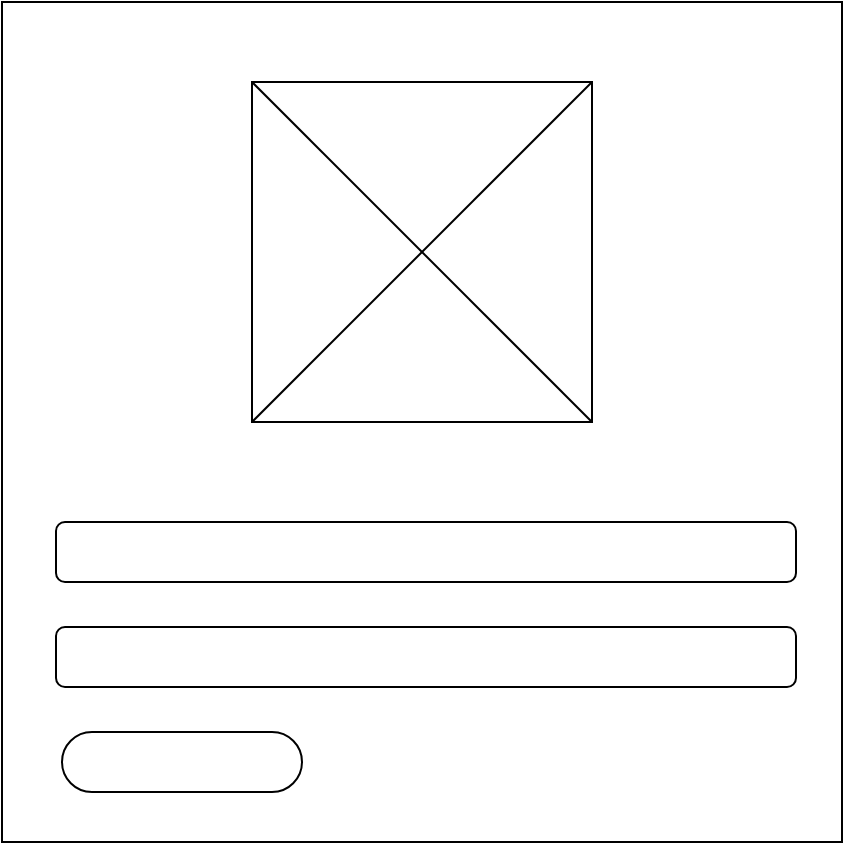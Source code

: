<mxfile version="12.0.0" type="device" pages="1"><diagram id="bOcs2FguVcs4mru72HQ1" name="Page-1"><mxGraphModel dx="1278" dy="541" grid="1" gridSize="10" guides="1" tooltips="1" connect="1" arrows="1" fold="1" page="1" pageScale="1" pageWidth="827" pageHeight="1169" math="0" shadow="0"><root><mxCell id="0"/><mxCell id="1" parent="0"/><mxCell id="He-aDNuxaOPvin49SI0e-1" value="" style="whiteSpace=wrap;html=1;aspect=fixed;" vertex="1" parent="1"><mxGeometry x="203" y="90" width="420" height="420" as="geometry"/></mxCell><mxCell id="He-aDNuxaOPvin49SI0e-2" value="" style="rounded=1;whiteSpace=wrap;html=1;" vertex="1" parent="1"><mxGeometry x="230" y="350" width="370" height="30" as="geometry"/></mxCell><mxCell id="He-aDNuxaOPvin49SI0e-3" value="" style="rounded=1;whiteSpace=wrap;html=1;" vertex="1" parent="1"><mxGeometry x="230" y="402.5" width="370" height="30" as="geometry"/></mxCell><mxCell id="He-aDNuxaOPvin49SI0e-4" value="" style="rounded=1;whiteSpace=wrap;html=1;arcSize=50;" vertex="1" parent="1"><mxGeometry x="233" y="455" width="120" height="30" as="geometry"/></mxCell><mxCell id="He-aDNuxaOPvin49SI0e-6" value="" style="whiteSpace=wrap;html=1;aspect=fixed;" vertex="1" parent="1"><mxGeometry x="328" y="130" width="170" height="170" as="geometry"/></mxCell><mxCell id="He-aDNuxaOPvin49SI0e-7" value="" style="endArrow=none;html=1;exitX=0;exitY=1;exitDx=0;exitDy=0;exitPerimeter=0;entryX=1;entryY=0;entryDx=0;entryDy=0;entryPerimeter=0;" edge="1" parent="1" source="He-aDNuxaOPvin49SI0e-6" target="He-aDNuxaOPvin49SI0e-6"><mxGeometry width="50" height="50" relative="1" as="geometry"><mxPoint x="390" y="220" as="sourcePoint"/><mxPoint x="440" y="170" as="targetPoint"/></mxGeometry></mxCell><mxCell id="He-aDNuxaOPvin49SI0e-8" value="" style="endArrow=none;html=1;exitX=0;exitY=0;exitDx=0;exitDy=0;exitPerimeter=0;entryX=1;entryY=1;entryDx=0;entryDy=0;entryPerimeter=0;" edge="1" parent="1" source="He-aDNuxaOPvin49SI0e-6" target="He-aDNuxaOPvin49SI0e-6"><mxGeometry width="50" height="50" relative="1" as="geometry"><mxPoint x="380" y="210" as="sourcePoint"/><mxPoint x="430" y="160" as="targetPoint"/></mxGeometry></mxCell></root></mxGraphModel></diagram></mxfile>